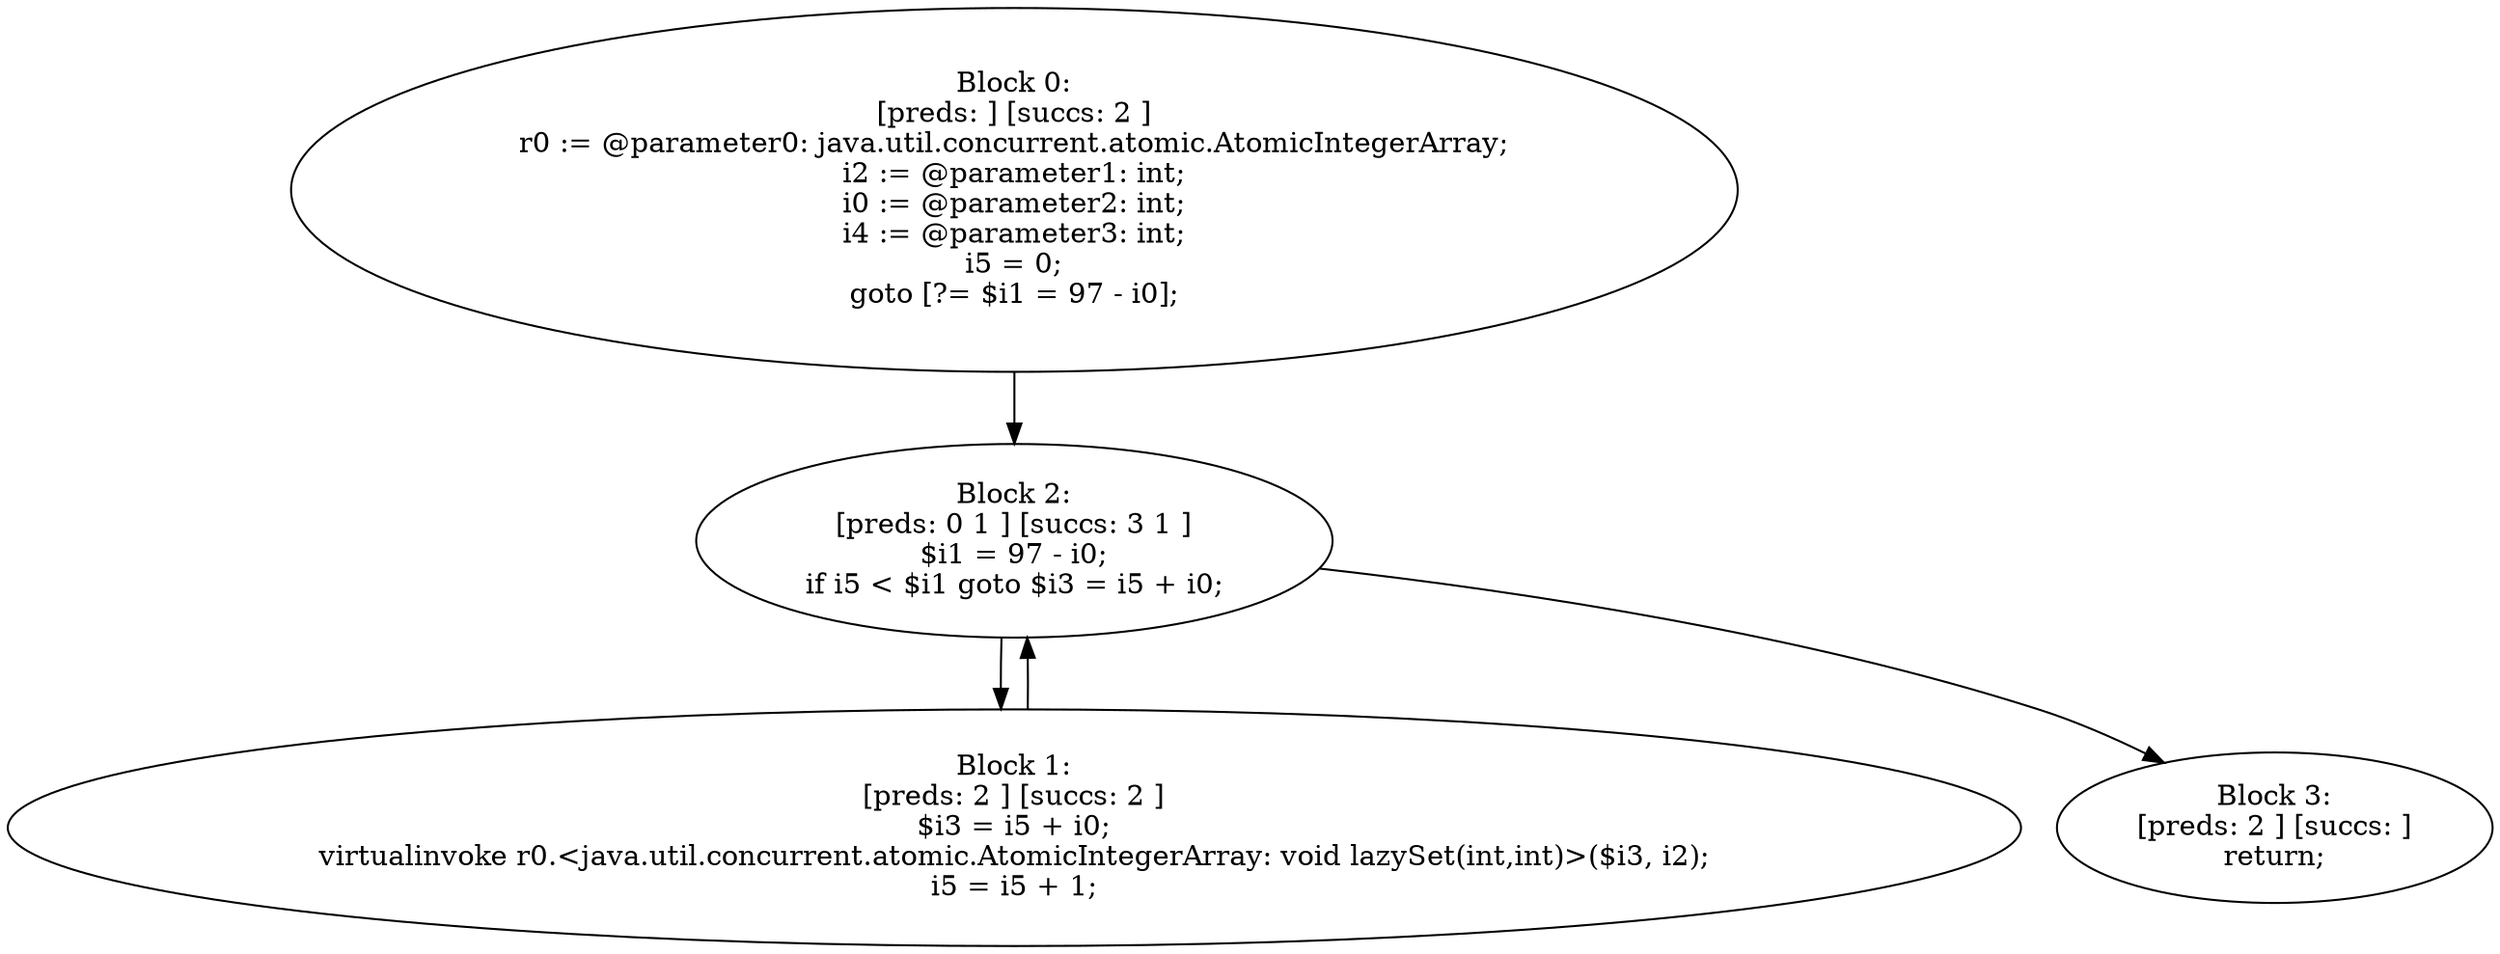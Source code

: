 digraph "unitGraph" {
    "Block 0:
[preds: ] [succs: 2 ]
r0 := @parameter0: java.util.concurrent.atomic.AtomicIntegerArray;
i2 := @parameter1: int;
i0 := @parameter2: int;
i4 := @parameter3: int;
i5 = 0;
goto [?= $i1 = 97 - i0];
"
    "Block 1:
[preds: 2 ] [succs: 2 ]
$i3 = i5 + i0;
virtualinvoke r0.<java.util.concurrent.atomic.AtomicIntegerArray: void lazySet(int,int)>($i3, i2);
i5 = i5 + 1;
"
    "Block 2:
[preds: 0 1 ] [succs: 3 1 ]
$i1 = 97 - i0;
if i5 < $i1 goto $i3 = i5 + i0;
"
    "Block 3:
[preds: 2 ] [succs: ]
return;
"
    "Block 0:
[preds: ] [succs: 2 ]
r0 := @parameter0: java.util.concurrent.atomic.AtomicIntegerArray;
i2 := @parameter1: int;
i0 := @parameter2: int;
i4 := @parameter3: int;
i5 = 0;
goto [?= $i1 = 97 - i0];
"->"Block 2:
[preds: 0 1 ] [succs: 3 1 ]
$i1 = 97 - i0;
if i5 < $i1 goto $i3 = i5 + i0;
";
    "Block 1:
[preds: 2 ] [succs: 2 ]
$i3 = i5 + i0;
virtualinvoke r0.<java.util.concurrent.atomic.AtomicIntegerArray: void lazySet(int,int)>($i3, i2);
i5 = i5 + 1;
"->"Block 2:
[preds: 0 1 ] [succs: 3 1 ]
$i1 = 97 - i0;
if i5 < $i1 goto $i3 = i5 + i0;
";
    "Block 2:
[preds: 0 1 ] [succs: 3 1 ]
$i1 = 97 - i0;
if i5 < $i1 goto $i3 = i5 + i0;
"->"Block 3:
[preds: 2 ] [succs: ]
return;
";
    "Block 2:
[preds: 0 1 ] [succs: 3 1 ]
$i1 = 97 - i0;
if i5 < $i1 goto $i3 = i5 + i0;
"->"Block 1:
[preds: 2 ] [succs: 2 ]
$i3 = i5 + i0;
virtualinvoke r0.<java.util.concurrent.atomic.AtomicIntegerArray: void lazySet(int,int)>($i3, i2);
i5 = i5 + 1;
";
}
